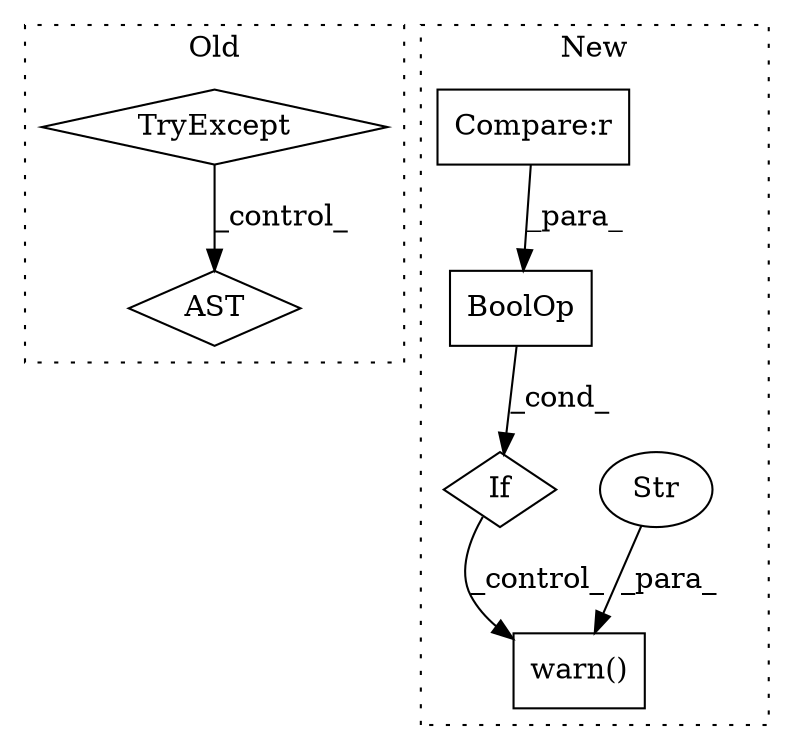digraph G {
subgraph cluster0 {
1 [label="TryExcept" a="71" s="9975" l="17" shape="diamond"];
3 [label="AST" a="2" s="10049,0" l="7,0" shape="diamond"];
label = "Old";
style="dotted";
}
subgraph cluster1 {
2 [label="warn()" a="75" s="10357,11281" l="14,1" shape="box"];
4 [label="Str" a="66" s="10371" l="910" shape="ellipse"];
5 [label="If" a="96" s="10278" l="3" shape="diamond"];
6 [label="Compare:r" a="40" s="10306" l="33" shape="box"];
7 [label="BoolOp" a="72" s="10281" l="58" shape="box"];
label = "New";
style="dotted";
}
1 -> 3 [label="_control_"];
4 -> 2 [label="_para_"];
5 -> 2 [label="_control_"];
6 -> 7 [label="_para_"];
7 -> 5 [label="_cond_"];
}